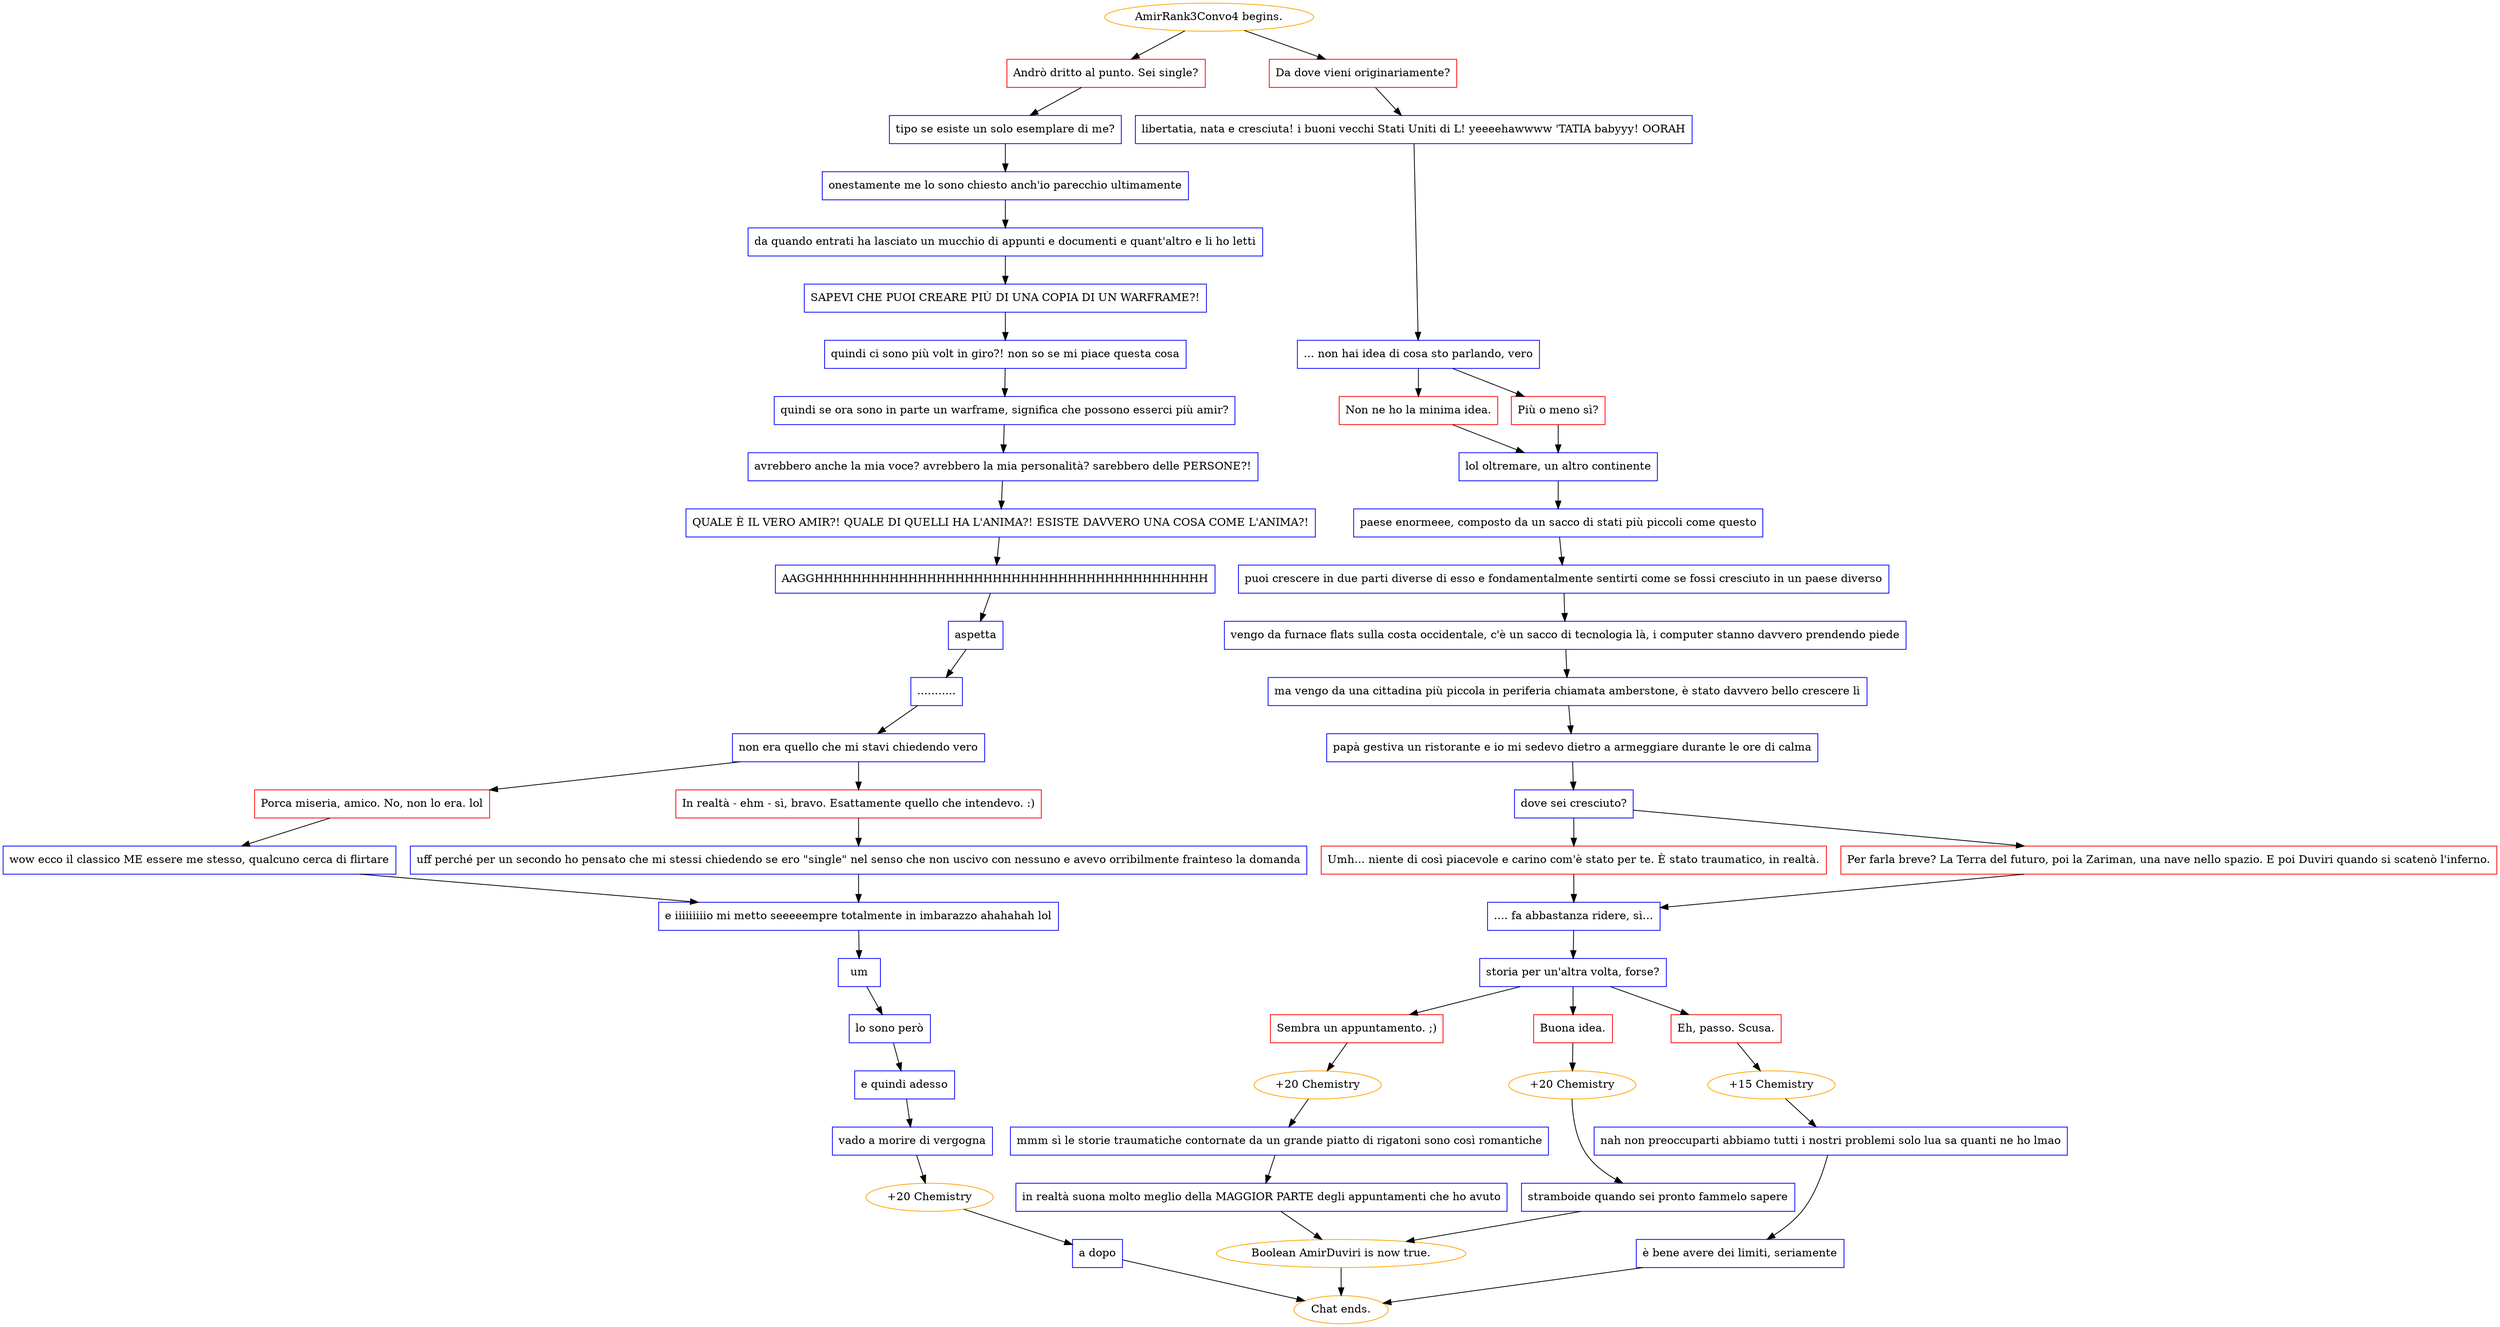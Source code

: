 digraph {
	"AmirRank3Convo4 begins." [color=orange];
		"AmirRank3Convo4 begins." -> j2402649379;
		"AmirRank3Convo4 begins." -> j233859521;
	j2402649379 [label="Andrò dritto al punto. Sei single?",shape=box,color=red];
		j2402649379 -> j745145463;
	j233859521 [label="Da dove vieni originariamente?",shape=box,color=red];
		j233859521 -> j2274428744;
	j745145463 [label="tipo se esiste un solo esemplare di me?",shape=box,color=blue];
		j745145463 -> j2579778796;
	j2274428744 [label="libertatia, nata e cresciuta! i buoni vecchi Stati Uniti di L! yeeeehawwww 'TATIA babyyy! OORAH",shape=box,color=blue];
		j2274428744 -> j4134142372;
	j2579778796 [label="onestamente me lo sono chiesto anch'io parecchio ultimamente",shape=box,color=blue];
		j2579778796 -> j4284645096;
	j4134142372 [label="... non hai idea di cosa sto parlando, vero",shape=box,color=blue];
		j4134142372 -> j2686025815;
		j4134142372 -> j1987772377;
	j4284645096 [label="da quando entrati ha lasciato un mucchio di appunti e documenti e quant'altro e li ho letti",shape=box,color=blue];
		j4284645096 -> j3814455453;
	j2686025815 [label="Non ne ho la minima idea.",shape=box,color=red];
		j2686025815 -> j122000024;
	j1987772377 [label="Più o meno sì?",shape=box,color=red];
		j1987772377 -> j122000024;
	j3814455453 [label="SAPEVI CHE PUOI CREARE PIÙ DI UNA COPIA DI UN WARFRAME?!",shape=box,color=blue];
		j3814455453 -> j4067638063;
	j122000024 [label="lol oltremare, un altro continente",shape=box,color=blue];
		j122000024 -> j1000395967;
	j4067638063 [label="quindi ci sono più volt in giro?! non so se mi piace questa cosa",shape=box,color=blue];
		j4067638063 -> j2285942056;
	j1000395967 [label="paese enormeee, composto da un sacco di stati più piccoli come questo",shape=box,color=blue];
		j1000395967 -> j3138518503;
	j2285942056 [label="quindi se ora sono in parte un warframe, significa che possono esserci più amir?",shape=box,color=blue];
		j2285942056 -> j1842630565;
	j3138518503 [label="puoi crescere in due parti diverse di esso e fondamentalmente sentirti come se fossi cresciuto in un paese diverso",shape=box,color=blue];
		j3138518503 -> j936364005;
	j1842630565 [label="avrebbero anche la mia voce? avrebbero la mia personalità? sarebbero delle PERSONE?!",shape=box,color=blue];
		j1842630565 -> j132668849;
	j936364005 [label="vengo da furnace flats sulla costa occidentale, c'è un sacco di tecnologia là, i computer stanno davvero prendendo piede",shape=box,color=blue];
		j936364005 -> j2802716987;
	j132668849 [label="QUALE È IL VERO AMIR?! QUALE DI QUELLI HA L'ANIMA?! ESISTE DAVVERO UNA COSA COME L'ANIMA?!",shape=box,color=blue];
		j132668849 -> j1621840385;
	j2802716987 [label="ma vengo da una cittadina più piccola in periferia chiamata amberstone, è stato davvero bello crescere lì",shape=box,color=blue];
		j2802716987 -> j1401208269;
	j1621840385 [label="AAGGHHHHHHHHHHHHHHHHHHHHHHHHHHHHHHHHHHHHHHHHHH",shape=box,color=blue];
		j1621840385 -> j2476739961;
	j1401208269 [label="papà gestiva un ristorante e io mi sedevo dietro a armeggiare durante le ore di calma",shape=box,color=blue];
		j1401208269 -> j1642101127;
	j2476739961 [label="aspetta",shape=box,color=blue];
		j2476739961 -> j3961860340;
	j1642101127 [label="dove sei cresciuto?",shape=box,color=blue];
		j1642101127 -> j871898274;
		j1642101127 -> j2020229687;
	j3961860340 [label="...........",shape=box,color=blue];
		j3961860340 -> j3310666507;
	j871898274 [label="Umh... niente di così piacevole e carino com'è stato per te. È stato traumatico, in realtà.",shape=box,color=red];
		j871898274 -> j2227725481;
	j2020229687 [label="Per farla breve? La Terra del futuro, poi la Zariman, una nave nello spazio. E poi Duviri quando si scatenò l'inferno.",shape=box,color=red];
		j2020229687 -> j2227725481;
	j3310666507 [label="non era quello che mi stavi chiedendo vero",shape=box,color=blue];
		j3310666507 -> j13465986;
		j3310666507 -> j3546171702;
	j2227725481 [label=".... fa abbastanza ridere, sì...",shape=box,color=blue];
		j2227725481 -> j1168004205;
	j13465986 [label="Porca miseria, amico. No, non lo era. lol",shape=box,color=red];
		j13465986 -> j1472475472;
	j3546171702 [label="In realtà - ehm - sì, bravo. Esattamente quello che intendevo. :)",shape=box,color=red];
		j3546171702 -> j971796284;
	j1168004205 [label="storia per un'altra volta, forse?",shape=box,color=blue];
		j1168004205 -> j3114674064;
		j1168004205 -> j2065311907;
		j1168004205 -> j2398186852;
	j1472475472 [label="wow ecco il classico ME essere me stesso, qualcuno cerca di flirtare",shape=box,color=blue];
		j1472475472 -> j2560087025;
	j971796284 [label="uff perché per un secondo ho pensato che mi stessi chiedendo se ero \"single\" nel senso che non uscivo con nessuno e avevo orribilmente frainteso la domanda",shape=box,color=blue];
		j971796284 -> j2560087025;
	j3114674064 [label="Sembra un appuntamento. ;)",shape=box,color=red];
		j3114674064 -> j1208840307;
	j2065311907 [label="Buona idea.",shape=box,color=red];
		j2065311907 -> j4222861799;
	j2398186852 [label="Eh, passo. Scusa.",shape=box,color=red];
		j2398186852 -> j2285620132;
	j2560087025 [label="e iiiiiiiiio mi metto seeeeempre totalmente in imbarazzo ahahahah lol",shape=box,color=blue];
		j2560087025 -> j2817000821;
	j1208840307 [label="+20 Chemistry",color=orange];
		j1208840307 -> j3047233281;
	j4222861799 [label="+20 Chemistry",color=orange];
		j4222861799 -> j4082530481;
	j2285620132 [label="+15 Chemistry",color=orange];
		j2285620132 -> j778984720;
	j2817000821 [label="um",shape=box,color=blue];
		j2817000821 -> j2680129244;
	j3047233281 [label="mmm sì le storie traumatiche contornate da un grande piatto di rigatoni sono così romantiche",shape=box,color=blue];
		j3047233281 -> j3958635582;
	j4082530481 [label="stramboide quando sei pronto fammelo sapere",shape=box,color=blue];
		j4082530481 -> j647457247;
	j778984720 [label="nah non preoccuparti abbiamo tutti i nostri problemi solo lua sa quanti ne ho lmao",shape=box,color=blue];
		j778984720 -> j788157575;
	j2680129244 [label="lo sono però",shape=box,color=blue];
		j2680129244 -> j132995803;
	j3958635582 [label="in realtà suona molto meglio della MAGGIOR PARTE degli appuntamenti che ho avuto",shape=box,color=blue];
		j3958635582 -> j647457247;
	j647457247 [label="Boolean AmirDuviri is now true.",color=orange];
		j647457247 -> "Chat ends.";
	j788157575 [label="è bene avere dei limiti, seriamente",shape=box,color=blue];
		j788157575 -> "Chat ends.";
	j132995803 [label="e quindi adesso",shape=box,color=blue];
		j132995803 -> j2321115536;
	"Chat ends." [color=orange];
	j2321115536 [label="vado a morire di vergogna",shape=box,color=blue];
		j2321115536 -> j1955429574;
	j1955429574 [label="+20 Chemistry",color=orange];
		j1955429574 -> j2167921962;
	j2167921962 [label="a dopo",shape=box,color=blue];
		j2167921962 -> "Chat ends.";
}